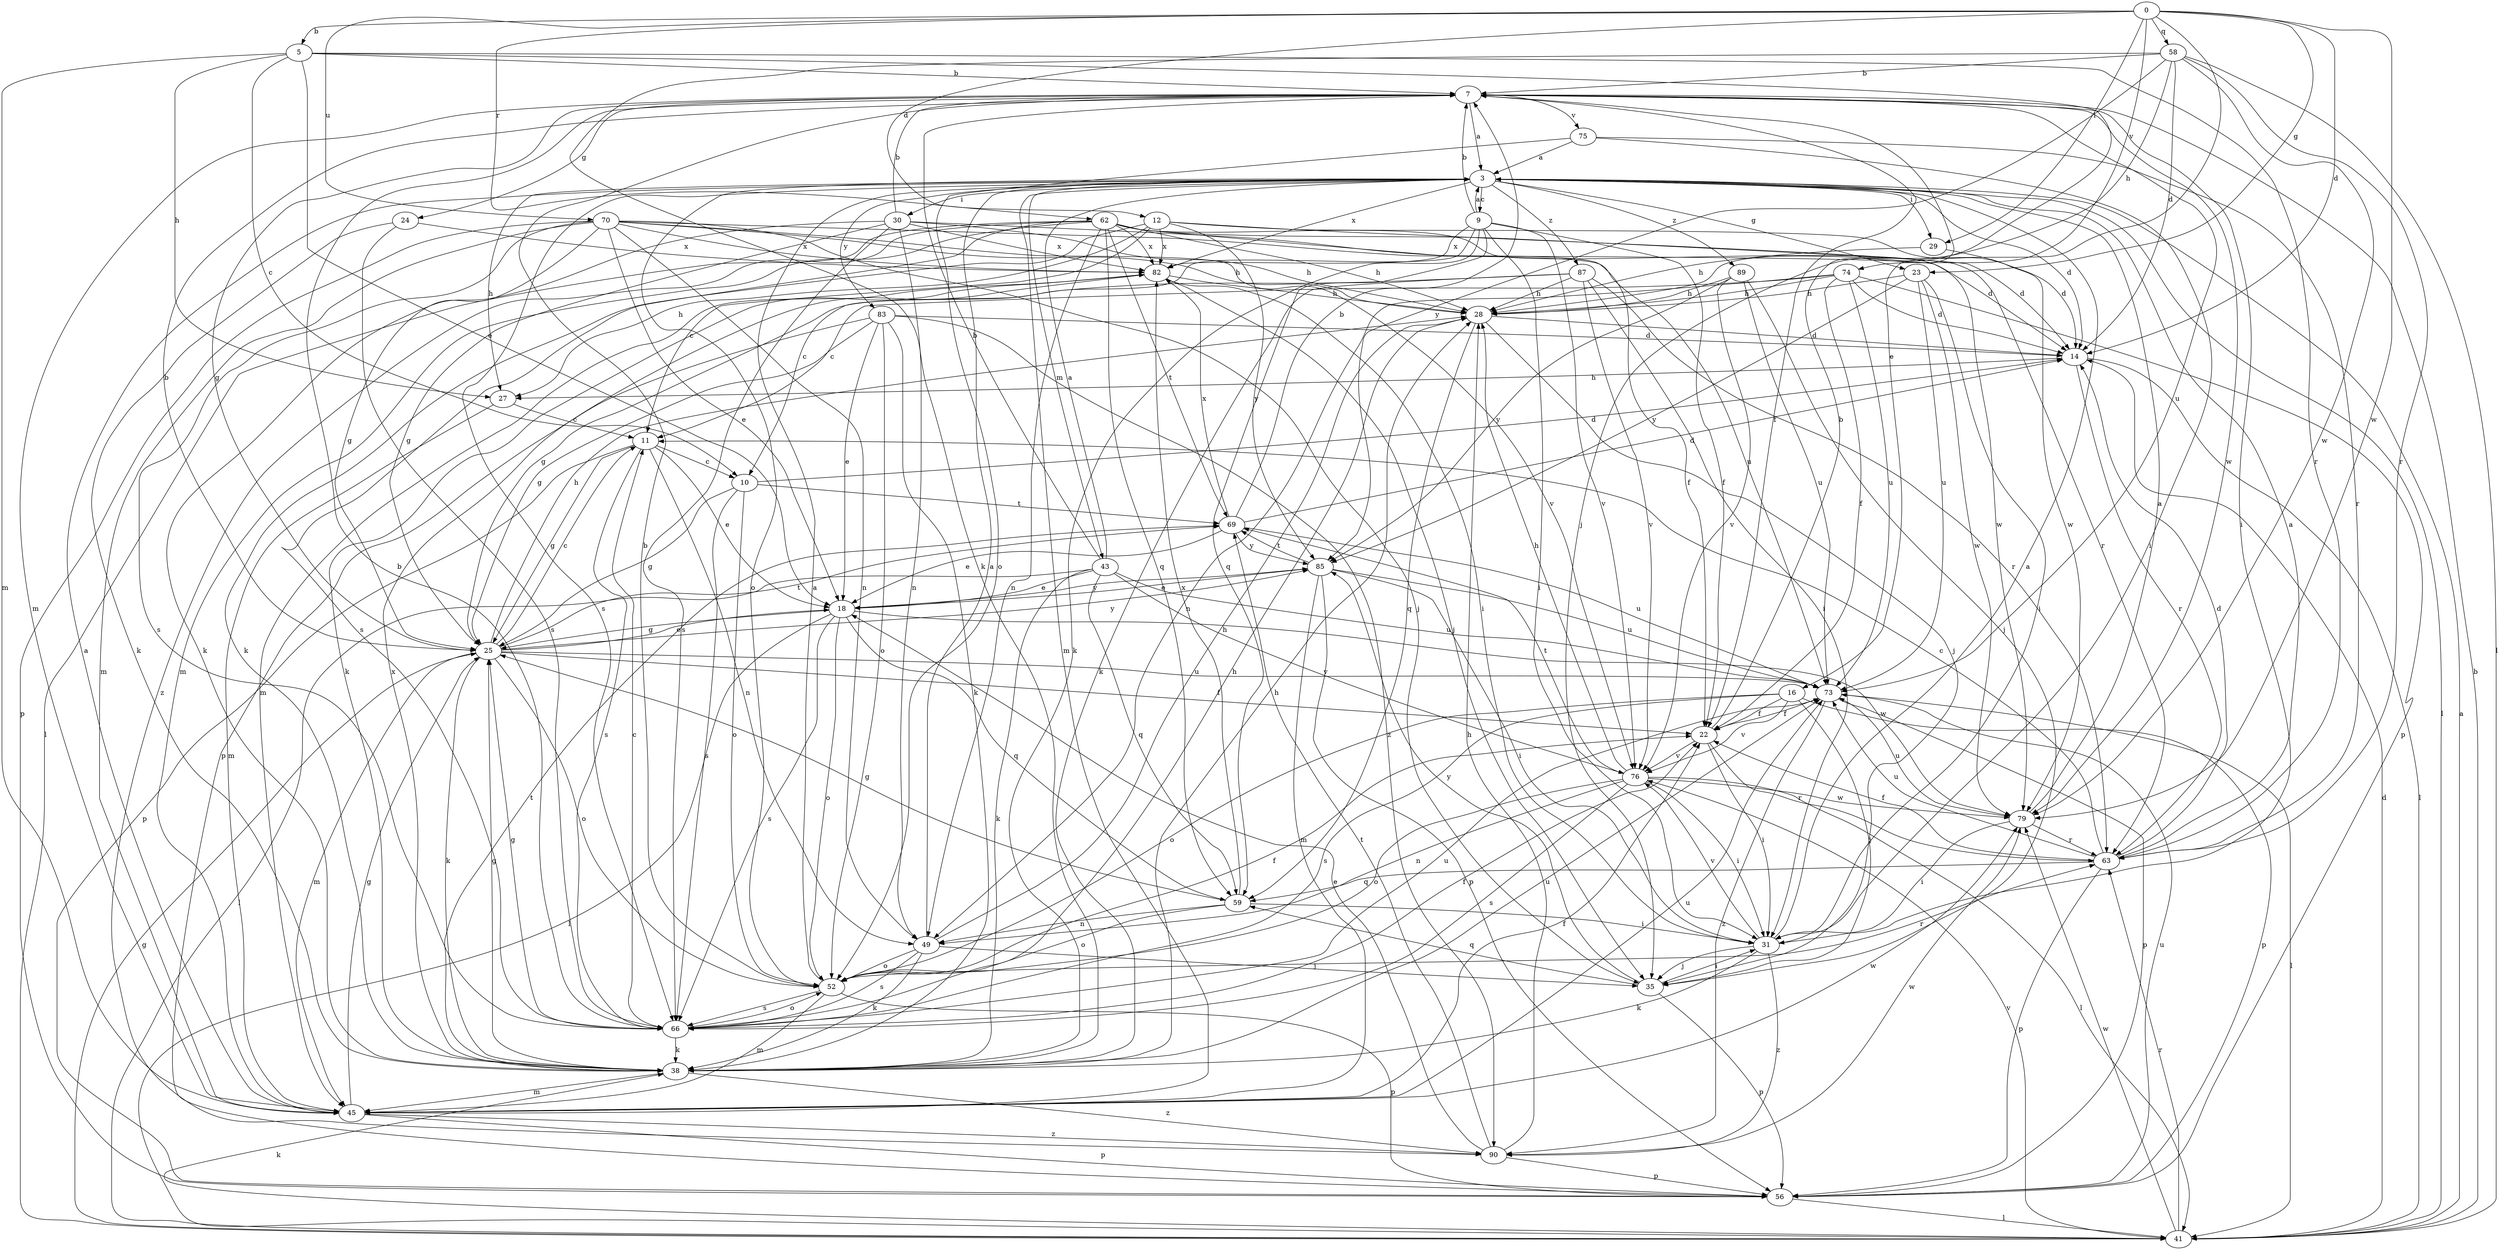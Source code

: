 strict digraph  {
0;
3;
5;
7;
9;
10;
11;
12;
14;
16;
18;
22;
23;
24;
25;
27;
28;
29;
30;
31;
35;
38;
41;
43;
45;
49;
52;
56;
58;
59;
62;
63;
66;
69;
70;
73;
74;
75;
76;
79;
82;
83;
85;
87;
89;
90;
0 -> 5  [label=b];
0 -> 12  [label=d];
0 -> 14  [label=d];
0 -> 16  [label=e];
0 -> 23  [label=g];
0 -> 29  [label=i];
0 -> 58  [label=q];
0 -> 62  [label=r];
0 -> 70  [label=u];
0 -> 74  [label=v];
0 -> 79  [label=w];
3 -> 9  [label=c];
3 -> 14  [label=d];
3 -> 23  [label=g];
3 -> 27  [label=h];
3 -> 29  [label=i];
3 -> 30  [label=i];
3 -> 41  [label=l];
3 -> 43  [label=m];
3 -> 45  [label=m];
3 -> 52  [label=o];
3 -> 66  [label=s];
3 -> 82  [label=x];
3 -> 83  [label=y];
3 -> 87  [label=z];
3 -> 89  [label=z];
5 -> 7  [label=b];
5 -> 10  [label=c];
5 -> 18  [label=e];
5 -> 27  [label=h];
5 -> 35  [label=j];
5 -> 45  [label=m];
5 -> 63  [label=r];
7 -> 3  [label=a];
7 -> 22  [label=f];
7 -> 24  [label=g];
7 -> 25  [label=g];
7 -> 31  [label=i];
7 -> 45  [label=m];
7 -> 73  [label=u];
7 -> 75  [label=v];
7 -> 79  [label=w];
9 -> 3  [label=a];
9 -> 7  [label=b];
9 -> 10  [label=c];
9 -> 22  [label=f];
9 -> 31  [label=i];
9 -> 38  [label=k];
9 -> 59  [label=q];
9 -> 76  [label=v];
9 -> 82  [label=x];
10 -> 14  [label=d];
10 -> 25  [label=g];
10 -> 52  [label=o];
10 -> 66  [label=s];
10 -> 69  [label=t];
11 -> 10  [label=c];
11 -> 18  [label=e];
11 -> 25  [label=g];
11 -> 49  [label=n];
11 -> 56  [label=p];
11 -> 66  [label=s];
12 -> 11  [label=c];
12 -> 14  [label=d];
12 -> 27  [label=h];
12 -> 38  [label=k];
12 -> 63  [label=r];
12 -> 82  [label=x];
12 -> 85  [label=y];
14 -> 27  [label=h];
14 -> 41  [label=l];
14 -> 63  [label=r];
16 -> 22  [label=f];
16 -> 35  [label=j];
16 -> 52  [label=o];
16 -> 56  [label=p];
16 -> 66  [label=s];
16 -> 76  [label=v];
18 -> 25  [label=g];
18 -> 41  [label=l];
18 -> 52  [label=o];
18 -> 59  [label=q];
18 -> 66  [label=s];
18 -> 79  [label=w];
18 -> 85  [label=y];
22 -> 7  [label=b];
22 -> 31  [label=i];
22 -> 63  [label=r];
22 -> 76  [label=v];
23 -> 28  [label=h];
23 -> 31  [label=i];
23 -> 73  [label=u];
23 -> 79  [label=w];
23 -> 85  [label=y];
24 -> 38  [label=k];
24 -> 66  [label=s];
24 -> 82  [label=x];
25 -> 7  [label=b];
25 -> 11  [label=c];
25 -> 18  [label=e];
25 -> 22  [label=f];
25 -> 28  [label=h];
25 -> 38  [label=k];
25 -> 45  [label=m];
25 -> 52  [label=o];
25 -> 69  [label=t];
25 -> 73  [label=u];
25 -> 85  [label=y];
27 -> 11  [label=c];
27 -> 45  [label=m];
28 -> 14  [label=d];
28 -> 35  [label=j];
28 -> 59  [label=q];
29 -> 28  [label=h];
29 -> 79  [label=w];
30 -> 7  [label=b];
30 -> 14  [label=d];
30 -> 25  [label=g];
30 -> 28  [label=h];
30 -> 38  [label=k];
30 -> 49  [label=n];
30 -> 66  [label=s];
30 -> 82  [label=x];
31 -> 3  [label=a];
31 -> 35  [label=j];
31 -> 38  [label=k];
31 -> 76  [label=v];
31 -> 90  [label=z];
35 -> 31  [label=i];
35 -> 56  [label=p];
35 -> 59  [label=q];
35 -> 85  [label=y];
38 -> 25  [label=g];
38 -> 28  [label=h];
38 -> 45  [label=m];
38 -> 69  [label=t];
38 -> 73  [label=u];
38 -> 82  [label=x];
38 -> 90  [label=z];
41 -> 3  [label=a];
41 -> 7  [label=b];
41 -> 14  [label=d];
41 -> 25  [label=g];
41 -> 38  [label=k];
41 -> 63  [label=r];
41 -> 76  [label=v];
41 -> 79  [label=w];
43 -> 3  [label=a];
43 -> 7  [label=b];
43 -> 18  [label=e];
43 -> 38  [label=k];
43 -> 41  [label=l];
43 -> 59  [label=q];
43 -> 73  [label=u];
43 -> 76  [label=v];
45 -> 3  [label=a];
45 -> 22  [label=f];
45 -> 25  [label=g];
45 -> 56  [label=p];
45 -> 73  [label=u];
45 -> 79  [label=w];
45 -> 90  [label=z];
49 -> 3  [label=a];
49 -> 28  [label=h];
49 -> 35  [label=j];
49 -> 38  [label=k];
49 -> 52  [label=o];
49 -> 66  [label=s];
52 -> 3  [label=a];
52 -> 7  [label=b];
52 -> 22  [label=f];
52 -> 45  [label=m];
52 -> 56  [label=p];
52 -> 63  [label=r];
52 -> 66  [label=s];
56 -> 41  [label=l];
56 -> 73  [label=u];
58 -> 7  [label=b];
58 -> 14  [label=d];
58 -> 28  [label=h];
58 -> 38  [label=k];
58 -> 41  [label=l];
58 -> 63  [label=r];
58 -> 79  [label=w];
58 -> 85  [label=y];
59 -> 25  [label=g];
59 -> 31  [label=i];
59 -> 49  [label=n];
59 -> 52  [label=o];
59 -> 82  [label=x];
62 -> 14  [label=d];
62 -> 22  [label=f];
62 -> 28  [label=h];
62 -> 41  [label=l];
62 -> 45  [label=m];
62 -> 49  [label=n];
62 -> 59  [label=q];
62 -> 66  [label=s];
62 -> 69  [label=t];
62 -> 79  [label=w];
62 -> 82  [label=x];
62 -> 90  [label=z];
63 -> 3  [label=a];
63 -> 11  [label=c];
63 -> 14  [label=d];
63 -> 22  [label=f];
63 -> 56  [label=p];
63 -> 59  [label=q];
63 -> 73  [label=u];
66 -> 7  [label=b];
66 -> 11  [label=c];
66 -> 22  [label=f];
66 -> 25  [label=g];
66 -> 28  [label=h];
66 -> 38  [label=k];
66 -> 52  [label=o];
66 -> 73  [label=u];
69 -> 7  [label=b];
69 -> 14  [label=d];
69 -> 18  [label=e];
69 -> 73  [label=u];
69 -> 82  [label=x];
69 -> 85  [label=y];
70 -> 18  [label=e];
70 -> 25  [label=g];
70 -> 28  [label=h];
70 -> 35  [label=j];
70 -> 45  [label=m];
70 -> 49  [label=n];
70 -> 56  [label=p];
70 -> 66  [label=s];
70 -> 73  [label=u];
70 -> 76  [label=v];
70 -> 82  [label=x];
73 -> 22  [label=f];
73 -> 41  [label=l];
73 -> 56  [label=p];
73 -> 90  [label=z];
74 -> 11  [label=c];
74 -> 14  [label=d];
74 -> 22  [label=f];
74 -> 28  [label=h];
74 -> 49  [label=n];
74 -> 56  [label=p];
74 -> 73  [label=u];
75 -> 3  [label=a];
75 -> 31  [label=i];
75 -> 52  [label=o];
75 -> 63  [label=r];
76 -> 28  [label=h];
76 -> 31  [label=i];
76 -> 41  [label=l];
76 -> 49  [label=n];
76 -> 52  [label=o];
76 -> 66  [label=s];
76 -> 69  [label=t];
76 -> 79  [label=w];
79 -> 3  [label=a];
79 -> 31  [label=i];
79 -> 63  [label=r];
79 -> 73  [label=u];
82 -> 28  [label=h];
82 -> 31  [label=i];
82 -> 35  [label=j];
82 -> 38  [label=k];
82 -> 45  [label=m];
83 -> 14  [label=d];
83 -> 18  [label=e];
83 -> 25  [label=g];
83 -> 38  [label=k];
83 -> 52  [label=o];
83 -> 56  [label=p];
83 -> 90  [label=z];
85 -> 18  [label=e];
85 -> 31  [label=i];
85 -> 45  [label=m];
85 -> 56  [label=p];
85 -> 69  [label=t];
85 -> 73  [label=u];
87 -> 25  [label=g];
87 -> 28  [label=h];
87 -> 31  [label=i];
87 -> 38  [label=k];
87 -> 63  [label=r];
87 -> 76  [label=v];
89 -> 28  [label=h];
89 -> 35  [label=j];
89 -> 73  [label=u];
89 -> 76  [label=v];
89 -> 85  [label=y];
90 -> 18  [label=e];
90 -> 28  [label=h];
90 -> 56  [label=p];
90 -> 69  [label=t];
90 -> 79  [label=w];
}
